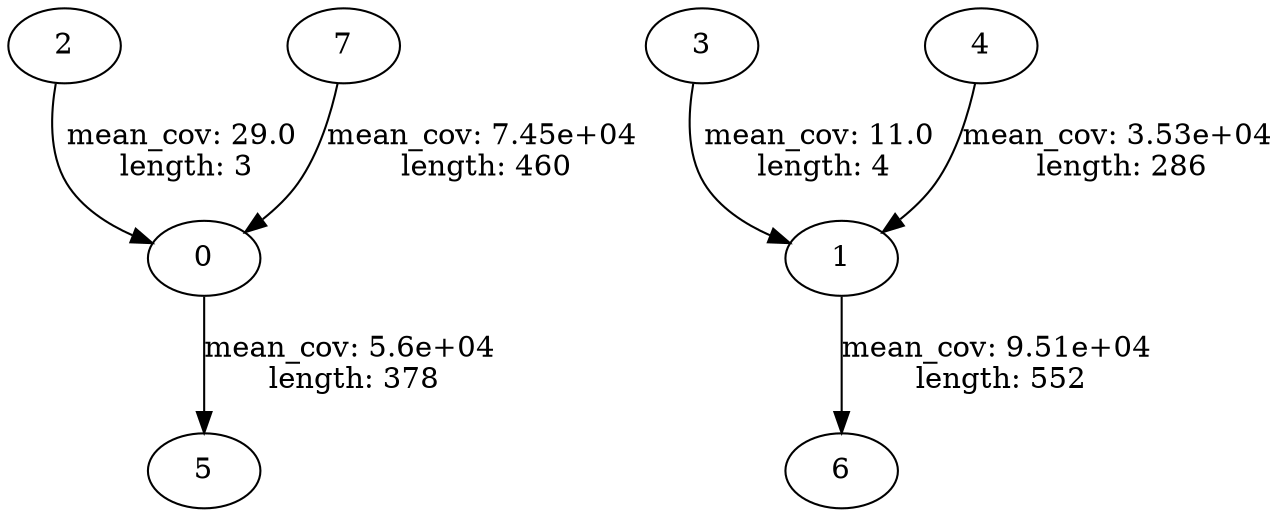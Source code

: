 strict digraph "" {
	0 -> 5	 [label="mean_cov: 5.6e+04
 length: 378",
		length=378,
		mean_cov=148.0978835978836];
	1 -> 6	 [label="mean_cov: 9.51e+04
 length: 552",
		length=552,
		mean_cov=172.3586956521739];
	2 -> 0	 [label="mean_cov: 29.0
 length: 3",
		length=3,
		mean_cov=9.666666666666666];
	3 -> 1	 [label="mean_cov: 11.0
 length: 4",
		length=4,
		mean_cov=2.75];
	4 -> 1	 [label="mean_cov: 3.53e+04
 length: 286",
		length=286,
		mean_cov=123.48251748251748];
	7 -> 0	 [label="mean_cov: 7.45e+04
 length: 460",
		length=460,
		mean_cov=161.90652173913043];
}
